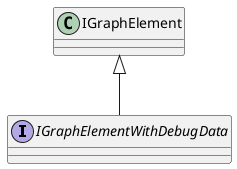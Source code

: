 @startuml
interface IGraphElementWithDebugData {
}
IGraphElement <|-- IGraphElementWithDebugData
@enduml

